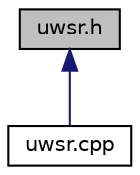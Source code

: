 digraph "uwsr.h"
{
 // LATEX_PDF_SIZE
  edge [fontname="Helvetica",fontsize="10",labelfontname="Helvetica",labelfontsize="10"];
  node [fontname="Helvetica",fontsize="10",shape=record];
  Node1 [label="uwsr.h",height=0.2,width=0.4,color="black", fillcolor="grey75", style="filled", fontcolor="black",tooltip="UnderWater Selective Repeat (UWSR) this is basically a selective repeat ARQ protocol that coordinates..."];
  Node1 -> Node2 [dir="back",color="midnightblue",fontsize="10",style="solid",fontname="Helvetica"];
  Node2 [label="uwsr.cpp",height=0.2,width=0.4,color="black", fillcolor="white", style="filled",URL="$uwsr_8cpp.html",tooltip="Implementation of UWSR protocol."];
}
